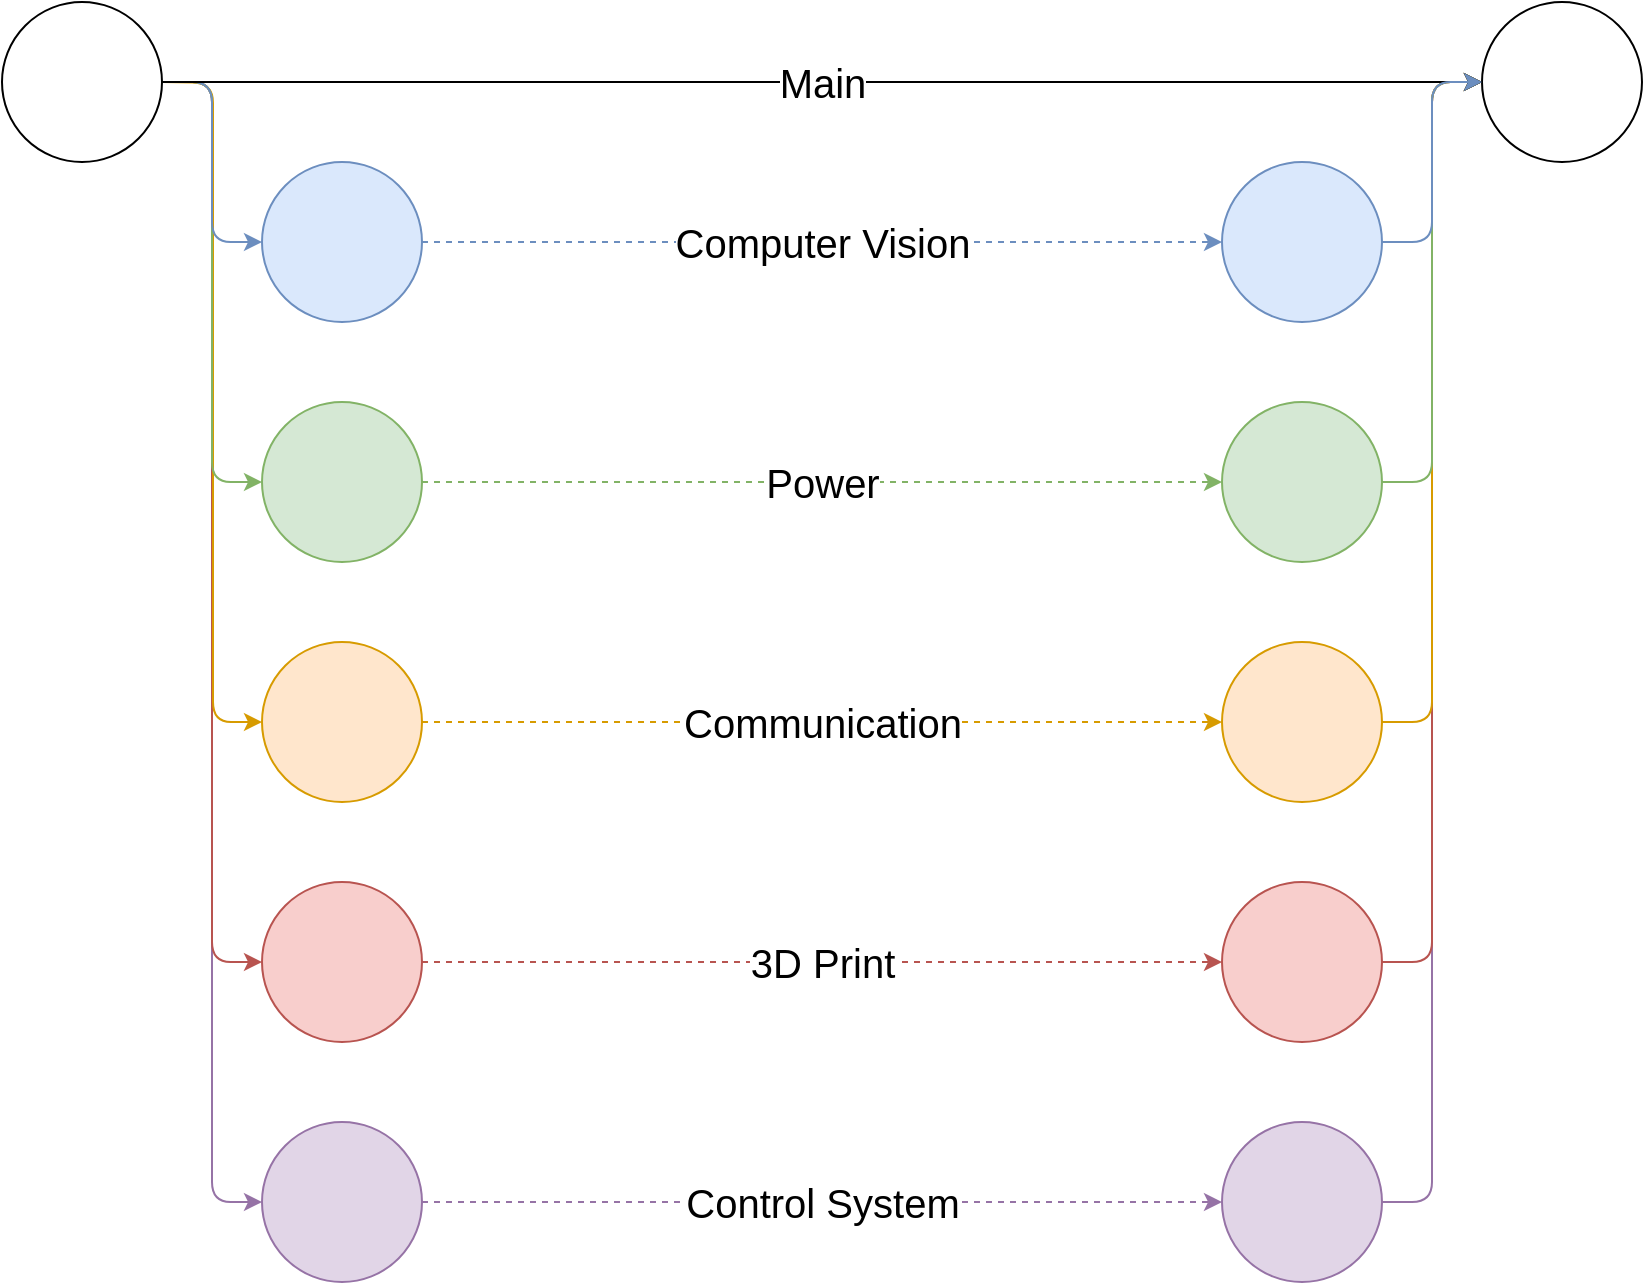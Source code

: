 <mxfile version="24.4.10" type="github">
  <diagram id="yPxyJZ8AM_hMuL3Unpa9" name="gitflow">
    <mxGraphModel dx="1420" dy="734" grid="1" gridSize="10" guides="1" tooltips="1" connect="1" arrows="1" fold="1" page="1" pageScale="1" pageWidth="850" pageHeight="1100" math="0" shadow="0">
      <root>
        <mxCell id="0" />
        <mxCell id="1" parent="0" />
        <mxCell id="sj2OE93TdvABAt4-UUbC-209" style="edgeStyle=orthogonalEdgeStyle;rounded=1;orthogonalLoop=1;jettySize=auto;html=1;exitX=1;exitY=0.5;exitDx=0;exitDy=0;entryX=0;entryY=0.5;entryDx=0;entryDy=0;curved=0;fillColor=#e1d5e7;strokeColor=#9673a6;fontSize=20;" edge="1" parent="1" source="sj2OE93TdvABAt4-UUbC-204" target="sj2OE93TdvABAt4-UUbC-182">
          <mxGeometry relative="1" as="geometry" />
        </mxCell>
        <mxCell id="sj2OE93TdvABAt4-UUbC-210" style="edgeStyle=orthogonalEdgeStyle;rounded=1;orthogonalLoop=1;jettySize=auto;html=1;exitX=1;exitY=0.5;exitDx=0;exitDy=0;entryX=0;entryY=0.5;entryDx=0;entryDy=0;curved=0;fillColor=#f8cecc;strokeColor=#b85450;fontSize=20;" edge="1" parent="1" source="sj2OE93TdvABAt4-UUbC-200" target="sj2OE93TdvABAt4-UUbC-182">
          <mxGeometry relative="1" as="geometry" />
        </mxCell>
        <mxCell id="sj2OE93TdvABAt4-UUbC-211" style="edgeStyle=orthogonalEdgeStyle;rounded=1;orthogonalLoop=1;jettySize=auto;html=1;exitX=1;exitY=0.5;exitDx=0;exitDy=0;entryX=0;entryY=0.5;entryDx=0;entryDy=0;curved=0;fillColor=#ffe6cc;strokeColor=#d79b00;fontSize=20;" edge="1" parent="1" source="sj2OE93TdvABAt4-UUbC-198" target="sj2OE93TdvABAt4-UUbC-182">
          <mxGeometry relative="1" as="geometry" />
        </mxCell>
        <mxCell id="sj2OE93TdvABAt4-UUbC-212" style="edgeStyle=orthogonalEdgeStyle;rounded=1;orthogonalLoop=1;jettySize=auto;html=1;exitX=1;exitY=0.5;exitDx=0;exitDy=0;entryX=0;entryY=0.5;entryDx=0;entryDy=0;curved=0;fillColor=#d5e8d4;strokeColor=#82b366;fontSize=20;" edge="1" parent="1" source="sj2OE93TdvABAt4-UUbC-196" target="sj2OE93TdvABAt4-UUbC-182">
          <mxGeometry relative="1" as="geometry" />
        </mxCell>
        <mxCell id="sj2OE93TdvABAt4-UUbC-205" style="edgeStyle=orthogonalEdgeStyle;rounded=1;orthogonalLoop=1;jettySize=auto;html=1;exitX=1;exitY=0.5;exitDx=0;exitDy=0;entryX=0;entryY=0.5;entryDx=0;entryDy=0;curved=0;fillColor=#e1d5e7;strokeColor=#9673a6;fontSize=20;" edge="1" parent="1" source="sj2OE93TdvABAt4-UUbC-181" target="sj2OE93TdvABAt4-UUbC-203">
          <mxGeometry relative="1" as="geometry" />
        </mxCell>
        <mxCell id="sj2OE93TdvABAt4-UUbC-193" style="edgeStyle=orthogonalEdgeStyle;rounded=1;orthogonalLoop=1;jettySize=auto;html=1;exitX=1;exitY=0.5;exitDx=0;exitDy=0;entryX=0;entryY=0.5;entryDx=0;entryDy=0;fillColor=#f8cecc;strokeColor=#b85450;curved=0;fontSize=20;" edge="1" parent="1" source="sj2OE93TdvABAt4-UUbC-181" target="sj2OE93TdvABAt4-UUbC-189">
          <mxGeometry relative="1" as="geometry" />
        </mxCell>
        <mxCell id="sj2OE93TdvABAt4-UUbC-192" style="edgeStyle=orthogonalEdgeStyle;rounded=1;orthogonalLoop=1;jettySize=auto;html=1;entryX=0;entryY=0.5;entryDx=0;entryDy=0;fillColor=#ffe6cc;strokeColor=#d79b00;curved=0;fontSize=20;" edge="1" parent="1" target="sj2OE93TdvABAt4-UUbC-188">
          <mxGeometry relative="1" as="geometry">
            <mxPoint x="90" y="100" as="sourcePoint" />
          </mxGeometry>
        </mxCell>
        <mxCell id="sj2OE93TdvABAt4-UUbC-191" style="edgeStyle=orthogonalEdgeStyle;rounded=1;orthogonalLoop=1;jettySize=auto;html=1;exitX=1;exitY=0.5;exitDx=0;exitDy=0;entryX=0;entryY=0.5;entryDx=0;entryDy=0;fillColor=#d5e8d4;strokeColor=#82b366;curved=0;fontSize=20;" edge="1" parent="1" source="sj2OE93TdvABAt4-UUbC-181" target="sj2OE93TdvABAt4-UUbC-184">
          <mxGeometry relative="1" as="geometry" />
        </mxCell>
        <mxCell id="sj2OE93TdvABAt4-UUbC-190" style="edgeStyle=orthogonalEdgeStyle;rounded=1;orthogonalLoop=1;jettySize=auto;html=1;exitX=1;exitY=0.5;exitDx=0;exitDy=0;entryX=0;entryY=0.5;entryDx=0;entryDy=0;curved=0;fillColor=#dae8fc;strokeColor=#6c8ebf;fontSize=20;" edge="1" parent="1" source="sj2OE93TdvABAt4-UUbC-181" target="sj2OE93TdvABAt4-UUbC-180">
          <mxGeometry relative="1" as="geometry" />
        </mxCell>
        <mxCell id="sj2OE93TdvABAt4-UUbC-195" value="Computer Vision" style="edgeStyle=orthogonalEdgeStyle;rounded=0;orthogonalLoop=1;jettySize=auto;html=1;dashed=1;fillColor=#dae8fc;strokeColor=#6c8ebf;fontSize=20;" edge="1" parent="1" source="sj2OE93TdvABAt4-UUbC-180" target="sj2OE93TdvABAt4-UUbC-194">
          <mxGeometry relative="1" as="geometry" />
        </mxCell>
        <mxCell id="sj2OE93TdvABAt4-UUbC-180" value="" style="ellipse;whiteSpace=wrap;html=1;aspect=fixed;fillColor=#dae8fc;strokeColor=#6c8ebf;fontSize=20;" vertex="1" parent="1">
          <mxGeometry x="140" y="140" width="80" height="80" as="geometry" />
        </mxCell>
        <mxCell id="sj2OE93TdvABAt4-UUbC-183" value="Main" style="edgeStyle=orthogonalEdgeStyle;rounded=0;orthogonalLoop=1;jettySize=auto;html=1;fontSize=20;" edge="1" parent="1" source="sj2OE93TdvABAt4-UUbC-181" target="sj2OE93TdvABAt4-UUbC-182">
          <mxGeometry relative="1" as="geometry" />
        </mxCell>
        <mxCell id="sj2OE93TdvABAt4-UUbC-181" value="" style="ellipse;whiteSpace=wrap;html=1;aspect=fixed;" vertex="1" parent="1">
          <mxGeometry x="10" y="60" width="80" height="80" as="geometry" />
        </mxCell>
        <mxCell id="sj2OE93TdvABAt4-UUbC-182" value="" style="ellipse;whiteSpace=wrap;html=1;aspect=fixed;fontSize=20;" vertex="1" parent="1">
          <mxGeometry x="750" y="60" width="80" height="80" as="geometry" />
        </mxCell>
        <mxCell id="sj2OE93TdvABAt4-UUbC-197" value="Power" style="edgeStyle=orthogonalEdgeStyle;rounded=0;orthogonalLoop=1;jettySize=auto;html=1;fillColor=#d5e8d4;strokeColor=#82b366;dashed=1;fontSize=20;" edge="1" parent="1" source="sj2OE93TdvABAt4-UUbC-184" target="sj2OE93TdvABAt4-UUbC-196">
          <mxGeometry relative="1" as="geometry" />
        </mxCell>
        <mxCell id="sj2OE93TdvABAt4-UUbC-184" value="" style="ellipse;whiteSpace=wrap;html=1;aspect=fixed;fillColor=#d5e8d4;strokeColor=#82b366;fontSize=20;" vertex="1" parent="1">
          <mxGeometry x="140" y="260" width="80" height="80" as="geometry" />
        </mxCell>
        <mxCell id="sj2OE93TdvABAt4-UUbC-199" value="Communication" style="edgeStyle=orthogonalEdgeStyle;rounded=0;orthogonalLoop=1;jettySize=auto;html=1;fillColor=#ffe6cc;strokeColor=#d79b00;dashed=1;fontSize=20;" edge="1" parent="1" source="sj2OE93TdvABAt4-UUbC-188" target="sj2OE93TdvABAt4-UUbC-198">
          <mxGeometry relative="1" as="geometry" />
        </mxCell>
        <mxCell id="sj2OE93TdvABAt4-UUbC-188" value="" style="ellipse;whiteSpace=wrap;html=1;aspect=fixed;fillColor=#ffe6cc;strokeColor=#d79b00;fontSize=20;" vertex="1" parent="1">
          <mxGeometry x="140" y="380" width="80" height="80" as="geometry" />
        </mxCell>
        <mxCell id="sj2OE93TdvABAt4-UUbC-201" value="3D Print" style="edgeStyle=orthogonalEdgeStyle;rounded=0;orthogonalLoop=1;jettySize=auto;html=1;fillColor=#f8cecc;strokeColor=#b85450;dashed=1;fontSize=20;" edge="1" parent="1" source="sj2OE93TdvABAt4-UUbC-189" target="sj2OE93TdvABAt4-UUbC-200">
          <mxGeometry relative="1" as="geometry" />
        </mxCell>
        <mxCell id="sj2OE93TdvABAt4-UUbC-189" value="" style="ellipse;whiteSpace=wrap;html=1;aspect=fixed;fillColor=#f8cecc;strokeColor=#b85450;fontSize=20;" vertex="1" parent="1">
          <mxGeometry x="140" y="500" width="80" height="80" as="geometry" />
        </mxCell>
        <mxCell id="sj2OE93TdvABAt4-UUbC-213" style="edgeStyle=orthogonalEdgeStyle;rounded=1;orthogonalLoop=1;jettySize=auto;html=1;exitX=1;exitY=0.5;exitDx=0;exitDy=0;entryX=0;entryY=0.5;entryDx=0;entryDy=0;fillColor=#dae8fc;strokeColor=#6c8ebf;curved=0;fontSize=20;" edge="1" parent="1" source="sj2OE93TdvABAt4-UUbC-194" target="sj2OE93TdvABAt4-UUbC-182">
          <mxGeometry relative="1" as="geometry" />
        </mxCell>
        <mxCell id="sj2OE93TdvABAt4-UUbC-194" value="" style="ellipse;whiteSpace=wrap;html=1;aspect=fixed;fillColor=#dae8fc;strokeColor=#6c8ebf;fontSize=20;" vertex="1" parent="1">
          <mxGeometry x="620" y="140" width="80" height="80" as="geometry" />
        </mxCell>
        <mxCell id="sj2OE93TdvABAt4-UUbC-196" value="" style="ellipse;whiteSpace=wrap;html=1;aspect=fixed;fillColor=#d5e8d4;strokeColor=#82b366;fontSize=20;" vertex="1" parent="1">
          <mxGeometry x="620" y="260" width="80" height="80" as="geometry" />
        </mxCell>
        <mxCell id="sj2OE93TdvABAt4-UUbC-198" value="" style="ellipse;whiteSpace=wrap;html=1;fillColor=#ffe6cc;strokeColor=#d79b00;fontSize=20;" vertex="1" parent="1">
          <mxGeometry x="620" y="380" width="80" height="80" as="geometry" />
        </mxCell>
        <mxCell id="sj2OE93TdvABAt4-UUbC-200" value="" style="ellipse;whiteSpace=wrap;html=1;fillColor=#f8cecc;strokeColor=#b85450;fontSize=20;" vertex="1" parent="1">
          <mxGeometry x="620" y="500" width="80" height="80" as="geometry" />
        </mxCell>
        <mxCell id="sj2OE93TdvABAt4-UUbC-202" value="Control System" style="edgeStyle=orthogonalEdgeStyle;rounded=0;orthogonalLoop=1;jettySize=auto;html=1;fillColor=#e1d5e7;strokeColor=#9673a6;dashed=1;fontSize=20;" edge="1" parent="1" source="sj2OE93TdvABAt4-UUbC-203" target="sj2OE93TdvABAt4-UUbC-204">
          <mxGeometry relative="1" as="geometry" />
        </mxCell>
        <mxCell id="sj2OE93TdvABAt4-UUbC-203" value="" style="ellipse;whiteSpace=wrap;html=1;aspect=fixed;fillColor=#e1d5e7;strokeColor=#9673a6;fontSize=20;" vertex="1" parent="1">
          <mxGeometry x="140" y="620" width="80" height="80" as="geometry" />
        </mxCell>
        <mxCell id="sj2OE93TdvABAt4-UUbC-204" value="" style="ellipse;whiteSpace=wrap;html=1;fillColor=#e1d5e7;strokeColor=#9673a6;fontSize=20;" vertex="1" parent="1">
          <mxGeometry x="620" y="620" width="80" height="80" as="geometry" />
        </mxCell>
      </root>
    </mxGraphModel>
  </diagram>
</mxfile>
